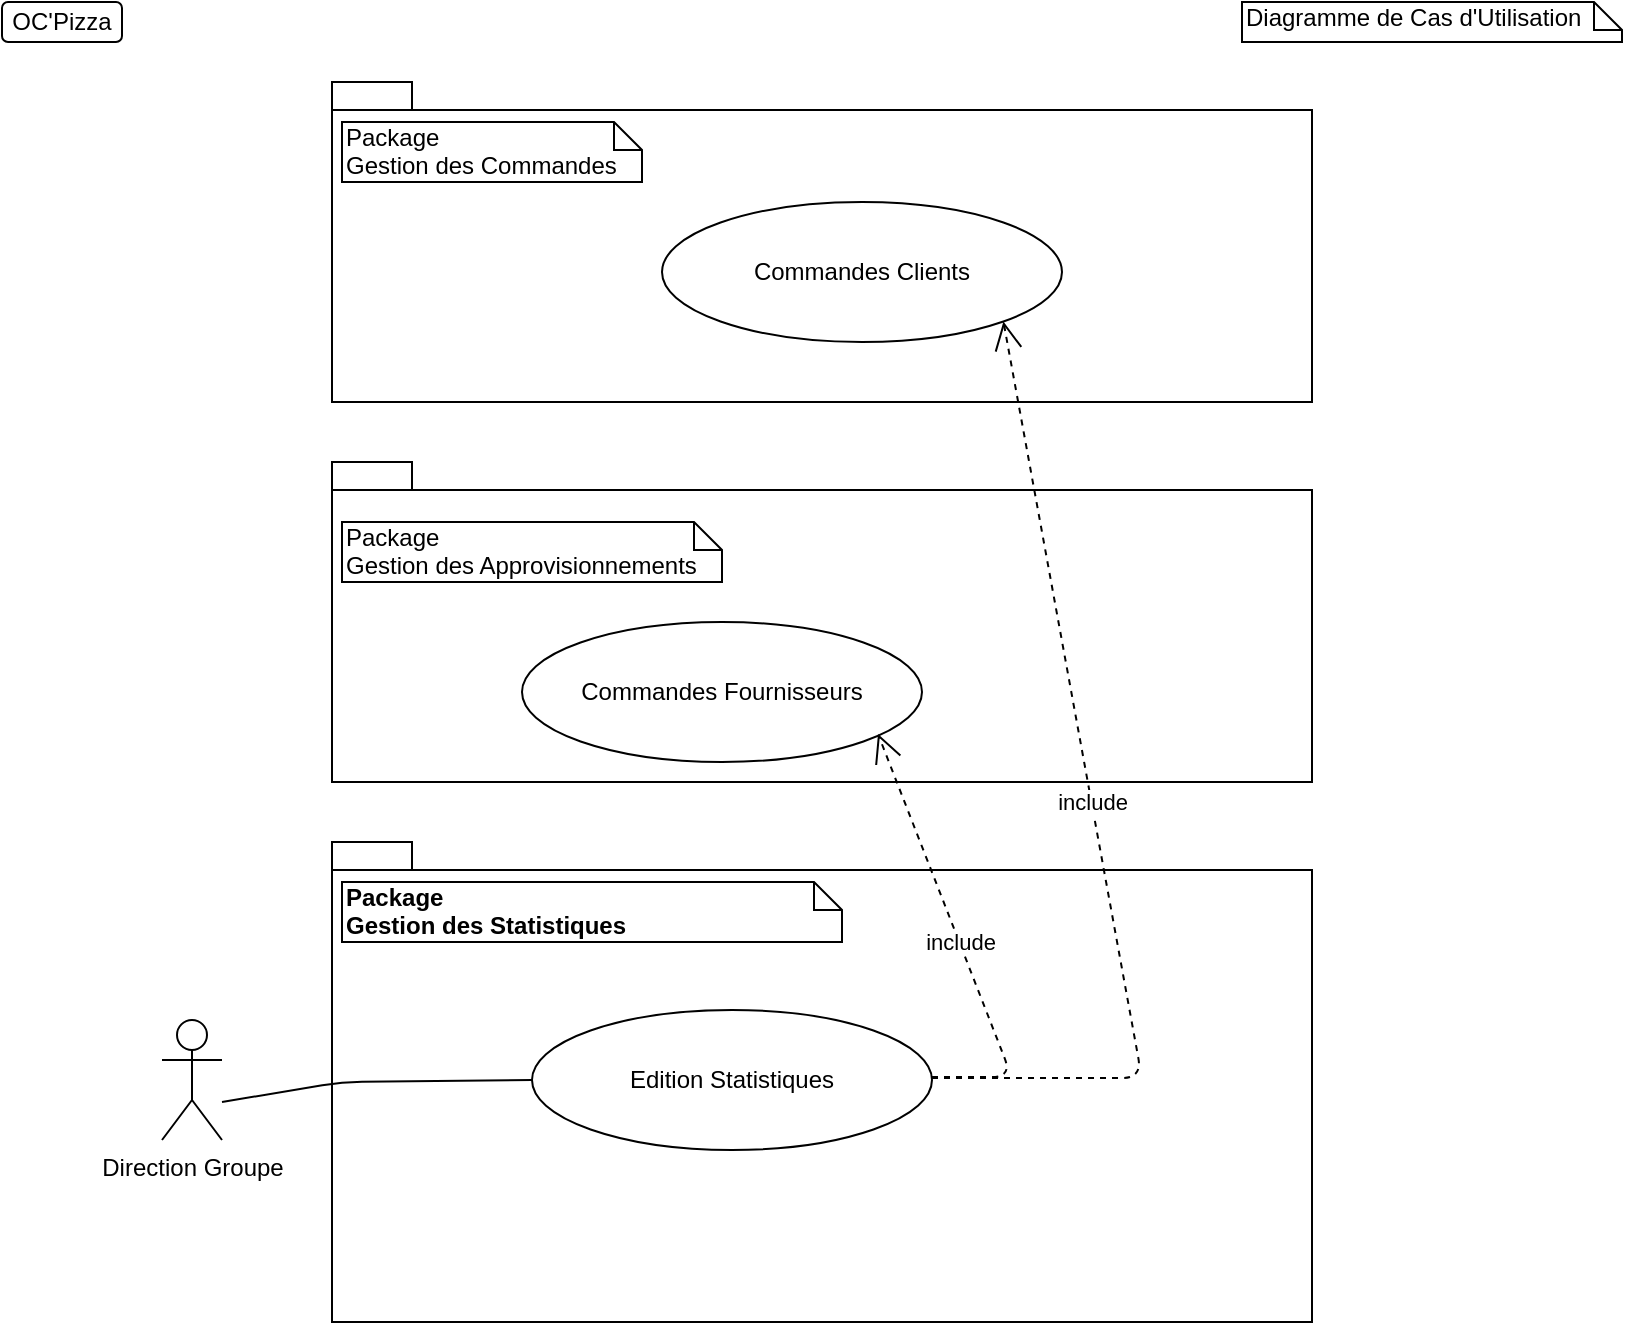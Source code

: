 <mxfile version="12.3.3" type="device" pages="1"><diagram id="ZVZr_ygmx5iWLDqqZzpk" name="Page-1"><mxGraphModel dx="1172" dy="655" grid="1" gridSize="10" guides="1" tooltips="1" connect="1" arrows="1" fold="1" page="1" pageScale="1" pageWidth="827" pageHeight="1169" math="0" shadow="0"><root><mxCell id="0"/><mxCell id="1" parent="0"/><mxCell id="DVYpHfOy4R6UXXZ0ZFMs-29" value="" style="shape=folder;fontStyle=1;spacingTop=10;tabWidth=40;tabHeight=14;tabPosition=left;html=1;" parent="1" vertex="1"><mxGeometry x="175" y="430" width="490" height="240" as="geometry"/></mxCell><mxCell id="7RBhTeeqjgn5L5TprI7I-27" value="" style="shape=folder;fontStyle=1;spacingTop=10;tabWidth=40;tabHeight=14;tabPosition=left;html=1;" parent="1" vertex="1"><mxGeometry x="175" y="50" width="490" height="160" as="geometry"/></mxCell><mxCell id="HdKIo4G3xb_w0U2Cbs_q-2" value="OC'Pizza" style="rounded=1;whiteSpace=wrap;html=1;" parent="1" vertex="1"><mxGeometry x="10" y="10" width="60" height="20" as="geometry"/></mxCell><mxCell id="HdKIo4G3xb_w0U2Cbs_q-4" value="Diagramme de Cas d'Utilisation" style="shape=note;whiteSpace=wrap;html=1;size=14;verticalAlign=top;align=left;spacingTop=-6;" parent="1" vertex="1"><mxGeometry x="630" y="10" width="190" height="20" as="geometry"/></mxCell><mxCell id="7RBhTeeqjgn5L5TprI7I-6" value="Commandes Clients" style="ellipse;whiteSpace=wrap;html=1;" parent="1" vertex="1"><mxGeometry x="340" y="110" width="200" height="70" as="geometry"/></mxCell><mxCell id="7RBhTeeqjgn5L5TprI7I-8" value="Package&lt;br&gt;Gestion des Commandes" style="shape=note;whiteSpace=wrap;html=1;size=14;verticalAlign=top;align=left;spacingTop=-6;" parent="1" vertex="1"><mxGeometry x="180" y="70" width="150" height="30" as="geometry"/></mxCell><mxCell id="MFoFb-cfA_q3jg08BGN9-4" value="&lt;b&gt;Package&lt;br&gt;Gestion des Statistiques&lt;/b&gt;" style="shape=note;whiteSpace=wrap;html=1;size=14;verticalAlign=top;align=left;spacingTop=-6;" parent="1" vertex="1"><mxGeometry x="180" y="450" width="250" height="30" as="geometry"/></mxCell><mxCell id="3IJJSq4e5aM0VxejVir3-8" value="Direction Groupe" style="shape=umlActor;verticalLabelPosition=bottom;labelBackgroundColor=#ffffff;verticalAlign=top;html=1;" parent="1" vertex="1"><mxGeometry x="90" y="519" width="30" height="60" as="geometry"/></mxCell><mxCell id="3IJJSq4e5aM0VxejVir3-30" value="" style="shape=folder;fontStyle=1;spacingTop=10;tabWidth=40;tabHeight=14;tabPosition=left;html=1;" parent="1" vertex="1"><mxGeometry x="175" y="240" width="490" height="160" as="geometry"/></mxCell><mxCell id="3IJJSq4e5aM0VxejVir3-31" value="Package&lt;br&gt;Gestion des Approvisionnements" style="shape=note;whiteSpace=wrap;html=1;size=14;verticalAlign=top;align=left;spacingTop=-6;" parent="1" vertex="1"><mxGeometry x="180" y="270" width="190" height="30" as="geometry"/></mxCell><mxCell id="3IJJSq4e5aM0VxejVir3-32" value="Commandes Fournisseurs" style="ellipse;whiteSpace=wrap;html=1;" parent="1" vertex="1"><mxGeometry x="270" y="320" width="200" height="70" as="geometry"/></mxCell><mxCell id="3IJJSq4e5aM0VxejVir3-33" value="Edition Statistiques" style="ellipse;whiteSpace=wrap;html=1;" parent="1" vertex="1"><mxGeometry x="275" y="514" width="200" height="70" as="geometry"/></mxCell><mxCell id="3IJJSq4e5aM0VxejVir3-34" value="" style="endArrow=none;html=1;entryX=0;entryY=0.5;entryDx=0;entryDy=0;" parent="1" target="3IJJSq4e5aM0VxejVir3-33" edge="1"><mxGeometry width="50" height="50" relative="1" as="geometry"><mxPoint x="120" y="560" as="sourcePoint"/><mxPoint x="170" y="489" as="targetPoint"/><Array as="points"><mxPoint x="180" y="550"/></Array></mxGeometry></mxCell><mxCell id="3IJJSq4e5aM0VxejVir3-35" value="include" style="endArrow=open;endSize=12;dashed=1;html=1;entryX=1;entryY=1;entryDx=0;entryDy=0;" parent="1" target="7RBhTeeqjgn5L5TprI7I-6" edge="1"><mxGeometry width="160" relative="1" as="geometry"><mxPoint x="475" y="548" as="sourcePoint"/><mxPoint x="635" y="548" as="targetPoint"/><Array as="points"><mxPoint x="580" y="548"/></Array><mxPoint as="offset"/></mxGeometry></mxCell><mxCell id="3IJJSq4e5aM0VxejVir3-36" value="include" style="endArrow=open;endSize=12;dashed=1;html=1;entryX=0.89;entryY=0.8;entryDx=0;entryDy=0;entryPerimeter=0;" parent="1" target="3IJJSq4e5aM0VxejVir3-32" edge="1"><mxGeometry width="160" relative="1" as="geometry"><mxPoint x="475" y="547.5" as="sourcePoint"/><mxPoint x="515" y="362.5" as="targetPoint"/><Array as="points"><mxPoint x="515" y="547.5"/></Array><mxPoint as="offset"/></mxGeometry></mxCell></root></mxGraphModel></diagram></mxfile>